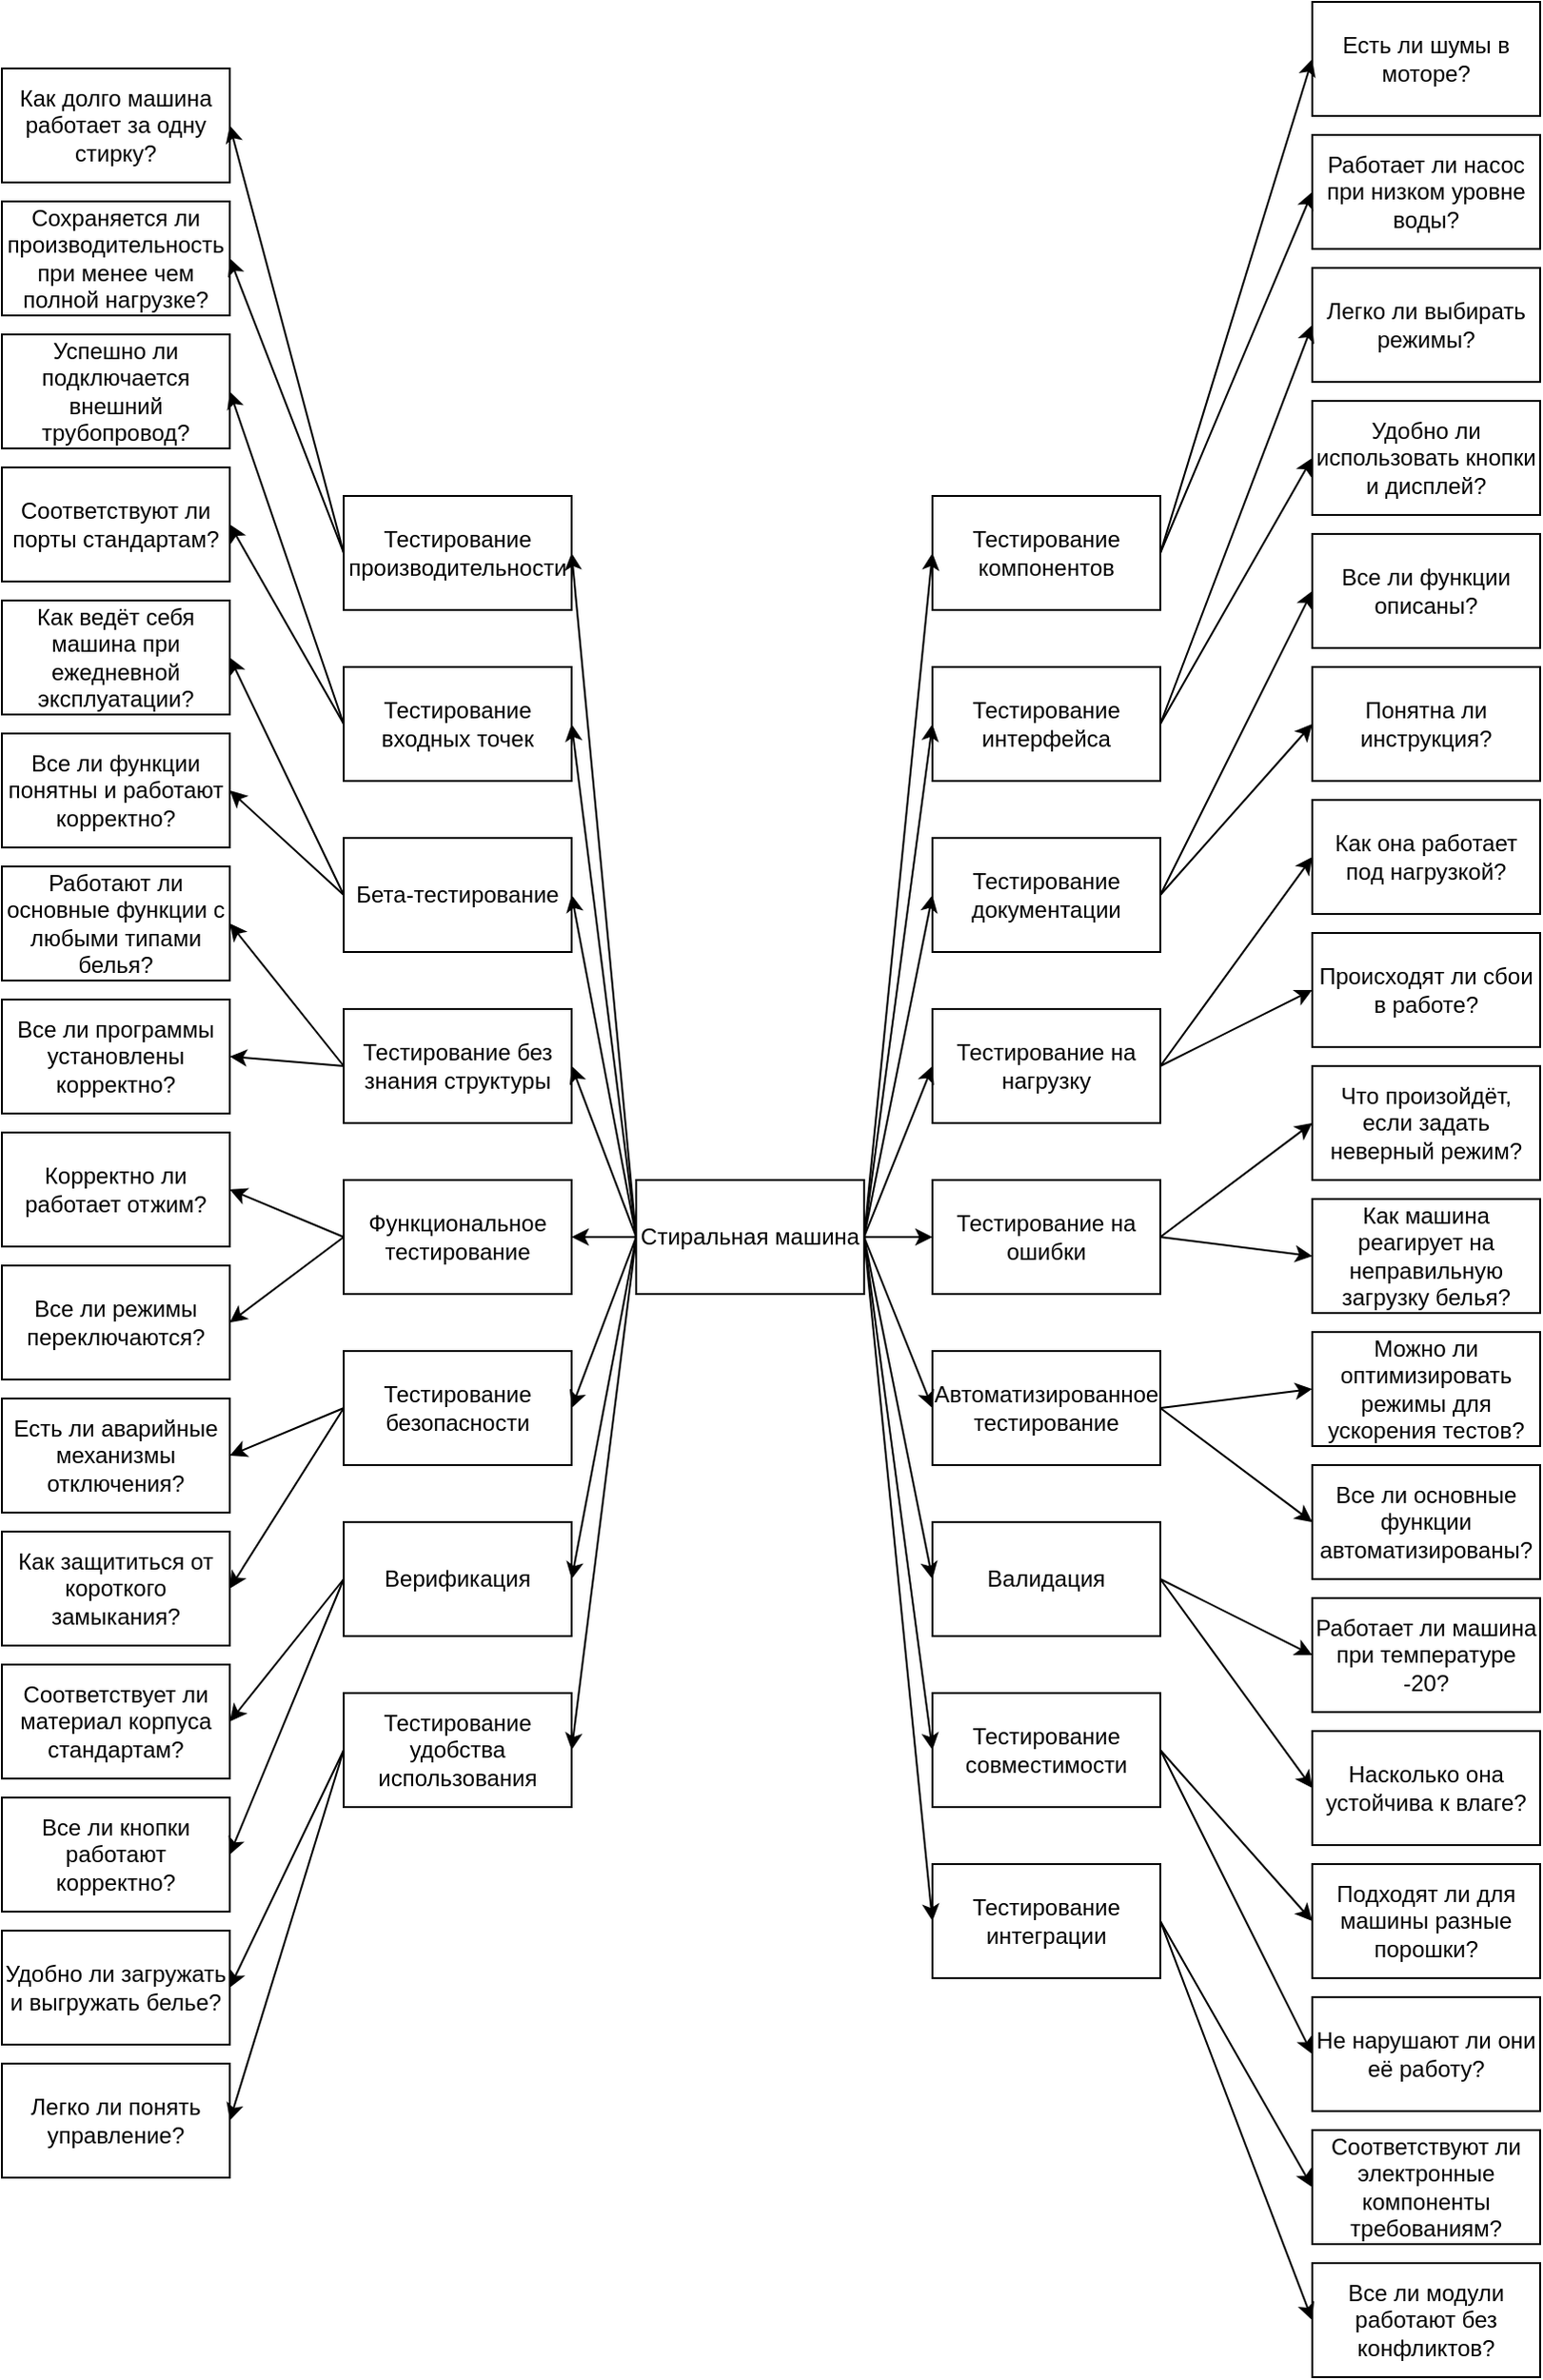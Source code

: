 <mxfile version="25.0.3">
  <diagram name="Страница — 1" id="wjrzJYwsNlsEi4L-6hIZ">
    <mxGraphModel dx="3585" dy="3119" grid="1" gridSize="10" guides="1" tooltips="1" connect="1" arrows="1" fold="1" page="1" pageScale="1" pageWidth="827" pageHeight="1169" math="0" shadow="0">
      <root>
        <mxCell id="0" />
        <mxCell id="1" parent="0" />
        <mxCell id="Vilmx3INcAm1tMFzFhpl-1" value="Стиральная машина" style="rounded=0;whiteSpace=wrap;html=1;" vertex="1" parent="1">
          <mxGeometry x="414" y="360" width="120" height="60" as="geometry" />
        </mxCell>
        <mxCell id="Vilmx3INcAm1tMFzFhpl-2" value="Тестирование на ошибки" style="rounded=0;whiteSpace=wrap;html=1;" vertex="1" parent="1">
          <mxGeometry x="570" y="360" width="120" height="60" as="geometry" />
        </mxCell>
        <mxCell id="Vilmx3INcAm1tMFzFhpl-3" value="Верификация" style="rounded=0;whiteSpace=wrap;html=1;" vertex="1" parent="1">
          <mxGeometry x="260" y="540" width="120" height="60" as="geometry" />
        </mxCell>
        <mxCell id="Vilmx3INcAm1tMFzFhpl-4" value="Валидация" style="rounded=0;whiteSpace=wrap;html=1;" vertex="1" parent="1">
          <mxGeometry x="570" y="540" width="120" height="60" as="geometry" />
        </mxCell>
        <mxCell id="Vilmx3INcAm1tMFzFhpl-5" value="Тестирование на нагрузку" style="rounded=0;whiteSpace=wrap;html=1;" vertex="1" parent="1">
          <mxGeometry x="570" y="270" width="120" height="60" as="geometry" />
        </mxCell>
        <mxCell id="Vilmx3INcAm1tMFzFhpl-6" value="Тестирование безопасности" style="rounded=0;whiteSpace=wrap;html=1;" vertex="1" parent="1">
          <mxGeometry x="260" y="450" width="120" height="60" as="geometry" />
        </mxCell>
        <mxCell id="Vilmx3INcAm1tMFzFhpl-7" value="Автоматизированное тестирование" style="rounded=0;whiteSpace=wrap;html=1;" vertex="1" parent="1">
          <mxGeometry x="570" y="450" width="120" height="60" as="geometry" />
        </mxCell>
        <mxCell id="Vilmx3INcAm1tMFzFhpl-8" value="Бета-тестирование" style="rounded=0;whiteSpace=wrap;html=1;" vertex="1" parent="1">
          <mxGeometry x="260" y="180" width="120" height="60" as="geometry" />
        </mxCell>
        <mxCell id="Vilmx3INcAm1tMFzFhpl-10" value="Функциональное тестирование" style="rounded=0;whiteSpace=wrap;html=1;" vertex="1" parent="1">
          <mxGeometry x="260" y="360" width="120" height="60" as="geometry" />
        </mxCell>
        <mxCell id="Vilmx3INcAm1tMFzFhpl-11" value="Тестирование без знания структуры" style="rounded=0;whiteSpace=wrap;html=1;" vertex="1" parent="1">
          <mxGeometry x="260" y="270" width="120" height="60" as="geometry" />
        </mxCell>
        <mxCell id="Vilmx3INcAm1tMFzFhpl-12" value="Тестирование входных точек" style="rounded=0;whiteSpace=wrap;html=1;" vertex="1" parent="1">
          <mxGeometry x="260" y="90" width="120" height="60" as="geometry" />
        </mxCell>
        <mxCell id="Vilmx3INcAm1tMFzFhpl-13" value="Тестирование интерфейса" style="rounded=0;whiteSpace=wrap;html=1;" vertex="1" parent="1">
          <mxGeometry x="570" y="90" width="120" height="60" as="geometry" />
        </mxCell>
        <mxCell id="Vilmx3INcAm1tMFzFhpl-14" value="Тестирование документации" style="rounded=0;whiteSpace=wrap;html=1;" vertex="1" parent="1">
          <mxGeometry x="570" y="180" width="120" height="60" as="geometry" />
        </mxCell>
        <mxCell id="Vilmx3INcAm1tMFzFhpl-16" value="Тестирование удобства использования" style="rounded=0;whiteSpace=wrap;html=1;" vertex="1" parent="1">
          <mxGeometry x="260" y="630" width="120" height="60" as="geometry" />
        </mxCell>
        <mxCell id="Vilmx3INcAm1tMFzFhpl-17" value="Тестирование совместимости" style="rounded=0;whiteSpace=wrap;html=1;" vertex="1" parent="1">
          <mxGeometry x="570" y="630" width="120" height="60" as="geometry" />
        </mxCell>
        <mxCell id="Vilmx3INcAm1tMFzFhpl-18" value="Тестирование производительности" style="rounded=0;whiteSpace=wrap;html=1;" vertex="1" parent="1">
          <mxGeometry x="260" width="120" height="60" as="geometry" />
        </mxCell>
        <mxCell id="Vilmx3INcAm1tMFzFhpl-19" value="Тестирование компонентов" style="rounded=0;whiteSpace=wrap;html=1;" vertex="1" parent="1">
          <mxGeometry x="570" width="120" height="60" as="geometry" />
        </mxCell>
        <mxCell id="Vilmx3INcAm1tMFzFhpl-20" value="Тестирование интеграции" style="rounded=0;whiteSpace=wrap;html=1;" vertex="1" parent="1">
          <mxGeometry x="570" y="720" width="120" height="60" as="geometry" />
        </mxCell>
        <mxCell id="Vilmx3INcAm1tMFzFhpl-21" value="" style="endArrow=classic;html=1;rounded=0;exitX=0;exitY=0.5;exitDx=0;exitDy=0;entryX=1;entryY=0.5;entryDx=0;entryDy=0;" edge="1" parent="1" source="Vilmx3INcAm1tMFzFhpl-1" target="Vilmx3INcAm1tMFzFhpl-10">
          <mxGeometry width="50" height="50" relative="1" as="geometry">
            <mxPoint x="390" y="630" as="sourcePoint" />
            <mxPoint x="440" y="580" as="targetPoint" />
          </mxGeometry>
        </mxCell>
        <mxCell id="Vilmx3INcAm1tMFzFhpl-26" value="" style="endArrow=classic;html=1;rounded=0;exitX=0;exitY=0.5;exitDx=0;exitDy=0;entryX=1;entryY=0.5;entryDx=0;entryDy=0;" edge="1" parent="1" source="Vilmx3INcAm1tMFzFhpl-1" target="Vilmx3INcAm1tMFzFhpl-11">
          <mxGeometry width="50" height="50" relative="1" as="geometry">
            <mxPoint x="390" y="430" as="sourcePoint" />
            <mxPoint x="414" y="220" as="targetPoint" />
          </mxGeometry>
        </mxCell>
        <mxCell id="Vilmx3INcAm1tMFzFhpl-27" value="" style="endArrow=classic;html=1;rounded=0;exitX=0;exitY=0.5;exitDx=0;exitDy=0;entryX=1;entryY=0.5;entryDx=0;entryDy=0;" edge="1" parent="1" source="Vilmx3INcAm1tMFzFhpl-1" target="Vilmx3INcAm1tMFzFhpl-6">
          <mxGeometry width="50" height="50" relative="1" as="geometry">
            <mxPoint x="390" y="430" as="sourcePoint" />
            <mxPoint x="440" y="380" as="targetPoint" />
          </mxGeometry>
        </mxCell>
        <mxCell id="Vilmx3INcAm1tMFzFhpl-28" value="" style="endArrow=classic;html=1;rounded=0;exitX=0;exitY=0.5;exitDx=0;exitDy=0;entryX=1;entryY=0.5;entryDx=0;entryDy=0;" edge="1" parent="1" source="Vilmx3INcAm1tMFzFhpl-1" target="Vilmx3INcAm1tMFzFhpl-3">
          <mxGeometry width="50" height="50" relative="1" as="geometry">
            <mxPoint x="390" y="630" as="sourcePoint" />
            <mxPoint x="384" y="578" as="targetPoint" />
          </mxGeometry>
        </mxCell>
        <mxCell id="Vilmx3INcAm1tMFzFhpl-29" value="" style="endArrow=classic;html=1;rounded=0;exitX=0;exitY=0.5;exitDx=0;exitDy=0;entryX=1;entryY=0.5;entryDx=0;entryDy=0;" edge="1" parent="1" source="Vilmx3INcAm1tMFzFhpl-1" target="Vilmx3INcAm1tMFzFhpl-8">
          <mxGeometry width="50" height="50" relative="1" as="geometry">
            <mxPoint x="390" y="430" as="sourcePoint" />
            <mxPoint x="440" y="380" as="targetPoint" />
          </mxGeometry>
        </mxCell>
        <mxCell id="Vilmx3INcAm1tMFzFhpl-30" value="" style="endArrow=classic;html=1;rounded=0;exitX=0;exitY=0.5;exitDx=0;exitDy=0;entryX=1;entryY=0.5;entryDx=0;entryDy=0;" edge="1" parent="1" source="Vilmx3INcAm1tMFzFhpl-1" target="Vilmx3INcAm1tMFzFhpl-16">
          <mxGeometry width="50" height="50" relative="1" as="geometry">
            <mxPoint x="440" y="540" as="sourcePoint" />
            <mxPoint x="490" y="490" as="targetPoint" />
          </mxGeometry>
        </mxCell>
        <mxCell id="Vilmx3INcAm1tMFzFhpl-31" value="" style="endArrow=classic;html=1;rounded=0;exitX=0;exitY=0.5;exitDx=0;exitDy=0;entryX=1;entryY=0.5;entryDx=0;entryDy=0;" edge="1" parent="1" source="Vilmx3INcAm1tMFzFhpl-1" target="Vilmx3INcAm1tMFzFhpl-18">
          <mxGeometry width="50" height="50" relative="1" as="geometry">
            <mxPoint x="390" y="230" as="sourcePoint" />
            <mxPoint x="440" y="180" as="targetPoint" />
          </mxGeometry>
        </mxCell>
        <mxCell id="Vilmx3INcAm1tMFzFhpl-32" value="" style="endArrow=classic;html=1;rounded=0;exitX=0;exitY=0.5;exitDx=0;exitDy=0;entryX=1;entryY=0.5;entryDx=0;entryDy=0;" edge="1" parent="1" source="Vilmx3INcAm1tMFzFhpl-1" target="Vilmx3INcAm1tMFzFhpl-12">
          <mxGeometry width="50" height="50" relative="1" as="geometry">
            <mxPoint x="390" y="230" as="sourcePoint" />
            <mxPoint x="440" y="180" as="targetPoint" />
          </mxGeometry>
        </mxCell>
        <mxCell id="Vilmx3INcAm1tMFzFhpl-33" value="" style="endArrow=classic;html=1;rounded=0;exitX=1;exitY=0.5;exitDx=0;exitDy=0;entryX=0;entryY=0.5;entryDx=0;entryDy=0;" edge="1" parent="1" source="Vilmx3INcAm1tMFzFhpl-1" target="Vilmx3INcAm1tMFzFhpl-13">
          <mxGeometry width="50" height="50" relative="1" as="geometry">
            <mxPoint x="390" y="430" as="sourcePoint" />
            <mxPoint x="440" y="380" as="targetPoint" />
          </mxGeometry>
        </mxCell>
        <mxCell id="Vilmx3INcAm1tMFzFhpl-34" value="" style="endArrow=classic;html=1;rounded=0;exitX=1;exitY=0.5;exitDx=0;exitDy=0;entryX=0;entryY=0.5;entryDx=0;entryDy=0;" edge="1" parent="1" source="Vilmx3INcAm1tMFzFhpl-1" target="Vilmx3INcAm1tMFzFhpl-19">
          <mxGeometry width="50" height="50" relative="1" as="geometry">
            <mxPoint x="390" y="430" as="sourcePoint" />
            <mxPoint x="440" y="380" as="targetPoint" />
          </mxGeometry>
        </mxCell>
        <mxCell id="Vilmx3INcAm1tMFzFhpl-35" value="" style="endArrow=classic;html=1;rounded=0;exitX=1;exitY=0.5;exitDx=0;exitDy=0;entryX=0;entryY=0.5;entryDx=0;entryDy=0;" edge="1" parent="1" source="Vilmx3INcAm1tMFzFhpl-1" target="Vilmx3INcAm1tMFzFhpl-7">
          <mxGeometry width="50" height="50" relative="1" as="geometry">
            <mxPoint x="390" y="330" as="sourcePoint" />
            <mxPoint x="440" y="280" as="targetPoint" />
          </mxGeometry>
        </mxCell>
        <mxCell id="Vilmx3INcAm1tMFzFhpl-36" value="" style="endArrow=classic;html=1;rounded=0;exitX=1;exitY=0.5;exitDx=0;exitDy=0;entryX=0;entryY=0.5;entryDx=0;entryDy=0;" edge="1" parent="1" source="Vilmx3INcAm1tMFzFhpl-1" target="Vilmx3INcAm1tMFzFhpl-2">
          <mxGeometry width="50" height="50" relative="1" as="geometry">
            <mxPoint x="390" y="330" as="sourcePoint" />
            <mxPoint x="440" y="280" as="targetPoint" />
          </mxGeometry>
        </mxCell>
        <mxCell id="Vilmx3INcAm1tMFzFhpl-37" value="" style="endArrow=classic;html=1;rounded=0;exitX=1;exitY=0.5;exitDx=0;exitDy=0;entryX=0;entryY=0.5;entryDx=0;entryDy=0;" edge="1" parent="1" source="Vilmx3INcAm1tMFzFhpl-1" target="Vilmx3INcAm1tMFzFhpl-5">
          <mxGeometry width="50" height="50" relative="1" as="geometry">
            <mxPoint x="390" y="330" as="sourcePoint" />
            <mxPoint x="440" y="280" as="targetPoint" />
          </mxGeometry>
        </mxCell>
        <mxCell id="Vilmx3INcAm1tMFzFhpl-38" value="" style="endArrow=classic;html=1;rounded=0;exitX=1;exitY=0.5;exitDx=0;exitDy=0;entryX=0;entryY=0.5;entryDx=0;entryDy=0;" edge="1" parent="1" source="Vilmx3INcAm1tMFzFhpl-1" target="Vilmx3INcAm1tMFzFhpl-14">
          <mxGeometry width="50" height="50" relative="1" as="geometry">
            <mxPoint x="390" y="330" as="sourcePoint" />
            <mxPoint x="440" y="280" as="targetPoint" />
          </mxGeometry>
        </mxCell>
        <mxCell id="Vilmx3INcAm1tMFzFhpl-40" value="" style="endArrow=classic;html=1;rounded=0;exitX=1;exitY=0.5;exitDx=0;exitDy=0;entryX=0;entryY=0.5;entryDx=0;entryDy=0;" edge="1" parent="1" source="Vilmx3INcAm1tMFzFhpl-1" target="Vilmx3INcAm1tMFzFhpl-20">
          <mxGeometry width="50" height="50" relative="1" as="geometry">
            <mxPoint x="390" y="630" as="sourcePoint" />
            <mxPoint x="440" y="580" as="targetPoint" />
          </mxGeometry>
        </mxCell>
        <mxCell id="Vilmx3INcAm1tMFzFhpl-41" value="" style="endArrow=classic;html=1;rounded=0;exitX=1;exitY=0.5;exitDx=0;exitDy=0;entryX=0;entryY=0.5;entryDx=0;entryDy=0;" edge="1" parent="1" source="Vilmx3INcAm1tMFzFhpl-1" target="Vilmx3INcAm1tMFzFhpl-17">
          <mxGeometry width="50" height="50" relative="1" as="geometry">
            <mxPoint x="390" y="630" as="sourcePoint" />
            <mxPoint x="440" y="580" as="targetPoint" />
          </mxGeometry>
        </mxCell>
        <mxCell id="Vilmx3INcAm1tMFzFhpl-42" value="" style="endArrow=classic;html=1;rounded=0;exitX=1;exitY=0.5;exitDx=0;exitDy=0;entryX=0;entryY=0.5;entryDx=0;entryDy=0;" edge="1" parent="1" source="Vilmx3INcAm1tMFzFhpl-1" target="Vilmx3INcAm1tMFzFhpl-4">
          <mxGeometry width="50" height="50" relative="1" as="geometry">
            <mxPoint x="390" y="630" as="sourcePoint" />
            <mxPoint x="440" y="580" as="targetPoint" />
          </mxGeometry>
        </mxCell>
        <mxCell id="Vilmx3INcAm1tMFzFhpl-43" value="Как ведёт себя машина при ежедневной эксплуатации?" style="rounded=0;whiteSpace=wrap;html=1;" vertex="1" parent="1">
          <mxGeometry x="80" y="55" width="120" height="60" as="geometry" />
        </mxCell>
        <mxCell id="Vilmx3INcAm1tMFzFhpl-44" value="Все ли функции понятны и работают корректно?" style="rounded=0;whiteSpace=wrap;html=1;" vertex="1" parent="1">
          <mxGeometry x="80" y="125" width="120" height="60" as="geometry" />
        </mxCell>
        <mxCell id="Vilmx3INcAm1tMFzFhpl-45" value="" style="endArrow=classic;html=1;rounded=0;exitX=0;exitY=0.5;exitDx=0;exitDy=0;entryX=1;entryY=0.5;entryDx=0;entryDy=0;" edge="1" parent="1" source="Vilmx3INcAm1tMFzFhpl-8" target="Vilmx3INcAm1tMFzFhpl-44">
          <mxGeometry width="50" height="50" relative="1" as="geometry">
            <mxPoint x="390" y="430" as="sourcePoint" />
            <mxPoint x="440" y="380" as="targetPoint" />
          </mxGeometry>
        </mxCell>
        <mxCell id="Vilmx3INcAm1tMFzFhpl-46" value="" style="endArrow=classic;html=1;rounded=0;exitX=0;exitY=0.5;exitDx=0;exitDy=0;entryX=1;entryY=0.5;entryDx=0;entryDy=0;" edge="1" parent="1" source="Vilmx3INcAm1tMFzFhpl-8" target="Vilmx3INcAm1tMFzFhpl-43">
          <mxGeometry width="50" height="50" relative="1" as="geometry">
            <mxPoint x="390" y="430" as="sourcePoint" />
            <mxPoint x="440" y="380" as="targetPoint" />
          </mxGeometry>
        </mxCell>
        <mxCell id="Vilmx3INcAm1tMFzFhpl-47" value="Все ли основные функции автоматизированы?" style="rounded=0;whiteSpace=wrap;html=1;" vertex="1" parent="1">
          <mxGeometry x="770" y="510" width="120" height="60" as="geometry" />
        </mxCell>
        <mxCell id="Vilmx3INcAm1tMFzFhpl-48" value="Можно ли оптимизировать режимы для ускорения тестов?" style="rounded=0;whiteSpace=wrap;html=1;" vertex="1" parent="1">
          <mxGeometry x="770" y="440" width="120" height="60" as="geometry" />
        </mxCell>
        <mxCell id="Vilmx3INcAm1tMFzFhpl-49" value="" style="endArrow=classic;html=1;rounded=0;exitX=1;exitY=0.5;exitDx=0;exitDy=0;entryX=0;entryY=0.5;entryDx=0;entryDy=0;" edge="1" parent="1" source="Vilmx3INcAm1tMFzFhpl-7" target="Vilmx3INcAm1tMFzFhpl-47">
          <mxGeometry width="50" height="50" relative="1" as="geometry">
            <mxPoint x="390" y="530" as="sourcePoint" />
            <mxPoint x="720" y="510" as="targetPoint" />
          </mxGeometry>
        </mxCell>
        <mxCell id="Vilmx3INcAm1tMFzFhpl-50" value="" style="endArrow=classic;html=1;rounded=0;exitX=1;exitY=0.5;exitDx=0;exitDy=0;entryX=0;entryY=0.5;entryDx=0;entryDy=0;" edge="1" parent="1" source="Vilmx3INcAm1tMFzFhpl-7" target="Vilmx3INcAm1tMFzFhpl-48">
          <mxGeometry width="50" height="50" relative="1" as="geometry">
            <mxPoint x="390" y="530" as="sourcePoint" />
            <mxPoint x="440" y="480" as="targetPoint" />
          </mxGeometry>
        </mxCell>
        <mxCell id="Vilmx3INcAm1tMFzFhpl-51" value="Насколько она устойчива к влаге?" style="rounded=0;whiteSpace=wrap;html=1;" vertex="1" parent="1">
          <mxGeometry x="770" y="650" width="120" height="60" as="geometry" />
        </mxCell>
        <mxCell id="Vilmx3INcAm1tMFzFhpl-52" value="Работает ли машина при температуре -20?" style="rounded=0;whiteSpace=wrap;html=1;" vertex="1" parent="1">
          <mxGeometry x="770" y="580" width="120" height="60" as="geometry" />
        </mxCell>
        <mxCell id="Vilmx3INcAm1tMFzFhpl-53" value="" style="endArrow=classic;html=1;rounded=0;exitX=1;exitY=0.5;exitDx=0;exitDy=0;entryX=0;entryY=0.5;entryDx=0;entryDy=0;" edge="1" parent="1" source="Vilmx3INcAm1tMFzFhpl-4" target="Vilmx3INcAm1tMFzFhpl-51">
          <mxGeometry width="50" height="50" relative="1" as="geometry">
            <mxPoint x="390" y="630" as="sourcePoint" />
            <mxPoint x="440" y="580" as="targetPoint" />
          </mxGeometry>
        </mxCell>
        <mxCell id="Vilmx3INcAm1tMFzFhpl-54" value="" style="endArrow=classic;html=1;rounded=0;exitX=1;exitY=0.5;exitDx=0;exitDy=0;entryX=0;entryY=0.5;entryDx=0;entryDy=0;" edge="1" parent="1" source="Vilmx3INcAm1tMFzFhpl-4" target="Vilmx3INcAm1tMFzFhpl-52">
          <mxGeometry width="50" height="50" relative="1" as="geometry">
            <mxPoint x="390" y="630" as="sourcePoint" />
            <mxPoint x="440" y="580" as="targetPoint" />
          </mxGeometry>
        </mxCell>
        <mxCell id="Vilmx3INcAm1tMFzFhpl-55" value="Все ли кнопки работают корректно?" style="rounded=0;whiteSpace=wrap;html=1;" vertex="1" parent="1">
          <mxGeometry x="80" y="685" width="120" height="60" as="geometry" />
        </mxCell>
        <mxCell id="Vilmx3INcAm1tMFzFhpl-56" value="Соответствует ли материал корпуса стандартам?" style="rounded=0;whiteSpace=wrap;html=1;" vertex="1" parent="1">
          <mxGeometry x="80" y="615" width="120" height="60" as="geometry" />
        </mxCell>
        <mxCell id="Vilmx3INcAm1tMFzFhpl-57" value="" style="endArrow=classic;html=1;rounded=0;exitX=0;exitY=0.5;exitDx=0;exitDy=0;entryX=1;entryY=0.5;entryDx=0;entryDy=0;" edge="1" parent="1" source="Vilmx3INcAm1tMFzFhpl-3" target="Vilmx3INcAm1tMFzFhpl-55">
          <mxGeometry width="50" height="50" relative="1" as="geometry">
            <mxPoint x="390" y="630" as="sourcePoint" />
            <mxPoint x="440" y="580" as="targetPoint" />
          </mxGeometry>
        </mxCell>
        <mxCell id="Vilmx3INcAm1tMFzFhpl-58" value="" style="endArrow=classic;html=1;rounded=0;exitX=0;exitY=0.5;exitDx=0;exitDy=0;entryX=1;entryY=0.5;entryDx=0;entryDy=0;" edge="1" parent="1" source="Vilmx3INcAm1tMFzFhpl-3" target="Vilmx3INcAm1tMFzFhpl-56">
          <mxGeometry width="50" height="50" relative="1" as="geometry">
            <mxPoint x="390" y="630" as="sourcePoint" />
            <mxPoint x="440" y="580" as="targetPoint" />
          </mxGeometry>
        </mxCell>
        <mxCell id="Vilmx3INcAm1tMFzFhpl-59" value="Есть ли аварийные механизмы отключения?" style="rounded=0;whiteSpace=wrap;html=1;" vertex="1" parent="1">
          <mxGeometry x="80" y="475" width="120" height="60" as="geometry" />
        </mxCell>
        <mxCell id="Vilmx3INcAm1tMFzFhpl-60" value="Как защититься от короткого замыкания?" style="rounded=0;whiteSpace=wrap;html=1;" vertex="1" parent="1">
          <mxGeometry x="80" y="545" width="120" height="60" as="geometry" />
        </mxCell>
        <mxCell id="Vilmx3INcAm1tMFzFhpl-61" value="" style="endArrow=classic;html=1;rounded=0;exitX=0;exitY=0.5;exitDx=0;exitDy=0;entryX=1;entryY=0.5;entryDx=0;entryDy=0;" edge="1" parent="1" source="Vilmx3INcAm1tMFzFhpl-6" target="Vilmx3INcAm1tMFzFhpl-60">
          <mxGeometry width="50" height="50" relative="1" as="geometry">
            <mxPoint x="390" y="530" as="sourcePoint" />
            <mxPoint x="440" y="480" as="targetPoint" />
          </mxGeometry>
        </mxCell>
        <mxCell id="Vilmx3INcAm1tMFzFhpl-62" value="" style="endArrow=classic;html=1;rounded=0;exitX=0;exitY=0.5;exitDx=0;exitDy=0;entryX=1;entryY=0.5;entryDx=0;entryDy=0;" edge="1" parent="1" source="Vilmx3INcAm1tMFzFhpl-6" target="Vilmx3INcAm1tMFzFhpl-59">
          <mxGeometry width="50" height="50" relative="1" as="geometry">
            <mxPoint x="390" y="530" as="sourcePoint" />
            <mxPoint x="440" y="480" as="targetPoint" />
          </mxGeometry>
        </mxCell>
        <mxCell id="Vilmx3INcAm1tMFzFhpl-63" value="Как машина реагирует на неправильную загрузку белья?" style="rounded=0;whiteSpace=wrap;html=1;" vertex="1" parent="1">
          <mxGeometry x="770" y="370" width="120" height="60" as="geometry" />
        </mxCell>
        <mxCell id="Vilmx3INcAm1tMFzFhpl-64" value="Что произойдёт, если задать неверный режим?" style="rounded=0;whiteSpace=wrap;html=1;" vertex="1" parent="1">
          <mxGeometry x="770" y="300" width="120" height="60" as="geometry" />
        </mxCell>
        <mxCell id="Vilmx3INcAm1tMFzFhpl-65" value="" style="endArrow=classic;html=1;rounded=0;exitX=1;exitY=0.5;exitDx=0;exitDy=0;entryX=0;entryY=0.5;entryDx=0;entryDy=0;" edge="1" parent="1" source="Vilmx3INcAm1tMFzFhpl-2" target="Vilmx3INcAm1tMFzFhpl-63">
          <mxGeometry width="50" height="50" relative="1" as="geometry">
            <mxPoint x="390" y="530" as="sourcePoint" />
            <mxPoint x="440" y="480" as="targetPoint" />
          </mxGeometry>
        </mxCell>
        <mxCell id="Vilmx3INcAm1tMFzFhpl-66" value="" style="endArrow=classic;html=1;rounded=0;exitX=1;exitY=0.5;exitDx=0;exitDy=0;entryX=0;entryY=0.5;entryDx=0;entryDy=0;" edge="1" parent="1" source="Vilmx3INcAm1tMFzFhpl-2" target="Vilmx3INcAm1tMFzFhpl-64">
          <mxGeometry width="50" height="50" relative="1" as="geometry">
            <mxPoint x="390" y="530" as="sourcePoint" />
            <mxPoint x="440" y="480" as="targetPoint" />
          </mxGeometry>
        </mxCell>
        <mxCell id="Vilmx3INcAm1tMFzFhpl-67" value="Как она работает под нагрузкой?" style="rounded=0;whiteSpace=wrap;html=1;" vertex="1" parent="1">
          <mxGeometry x="770" y="160" width="120" height="60" as="geometry" />
        </mxCell>
        <mxCell id="Vilmx3INcAm1tMFzFhpl-68" value="Происходят ли сбои в работе?" style="rounded=0;whiteSpace=wrap;html=1;" vertex="1" parent="1">
          <mxGeometry x="770" y="230" width="120" height="60" as="geometry" />
        </mxCell>
        <mxCell id="Vilmx3INcAm1tMFzFhpl-69" value="" style="endArrow=classic;html=1;rounded=0;exitX=1;exitY=0.5;exitDx=0;exitDy=0;entryX=0;entryY=0.5;entryDx=0;entryDy=0;" edge="1" parent="1" source="Vilmx3INcAm1tMFzFhpl-5" target="Vilmx3INcAm1tMFzFhpl-68">
          <mxGeometry width="50" height="50" relative="1" as="geometry">
            <mxPoint x="390" y="330" as="sourcePoint" />
            <mxPoint x="440" y="280" as="targetPoint" />
          </mxGeometry>
        </mxCell>
        <mxCell id="Vilmx3INcAm1tMFzFhpl-70" value="" style="endArrow=classic;html=1;rounded=0;exitX=1;exitY=0.5;exitDx=0;exitDy=0;entryX=0;entryY=0.5;entryDx=0;entryDy=0;" edge="1" parent="1" source="Vilmx3INcAm1tMFzFhpl-5" target="Vilmx3INcAm1tMFzFhpl-67">
          <mxGeometry width="50" height="50" relative="1" as="geometry">
            <mxPoint x="390" y="330" as="sourcePoint" />
            <mxPoint x="440" y="280" as="targetPoint" />
          </mxGeometry>
        </mxCell>
        <mxCell id="Vilmx3INcAm1tMFzFhpl-71" value="Все ли функции описаны?" style="rounded=0;whiteSpace=wrap;html=1;" vertex="1" parent="1">
          <mxGeometry x="770" y="20" width="120" height="60" as="geometry" />
        </mxCell>
        <mxCell id="Vilmx3INcAm1tMFzFhpl-72" value="Понятна ли инструкция?" style="rounded=0;whiteSpace=wrap;html=1;" vertex="1" parent="1">
          <mxGeometry x="770" y="90" width="120" height="60" as="geometry" />
        </mxCell>
        <mxCell id="Vilmx3INcAm1tMFzFhpl-73" value="" style="endArrow=classic;html=1;rounded=0;exitX=1;exitY=0.5;exitDx=0;exitDy=0;entryX=0;entryY=0.5;entryDx=0;entryDy=0;" edge="1" parent="1" source="Vilmx3INcAm1tMFzFhpl-14" target="Vilmx3INcAm1tMFzFhpl-72">
          <mxGeometry width="50" height="50" relative="1" as="geometry">
            <mxPoint x="390" y="230" as="sourcePoint" />
            <mxPoint x="440" y="180" as="targetPoint" />
          </mxGeometry>
        </mxCell>
        <mxCell id="Vilmx3INcAm1tMFzFhpl-74" value="" style="endArrow=classic;html=1;rounded=0;exitX=1;exitY=0.5;exitDx=0;exitDy=0;entryX=0;entryY=0.5;entryDx=0;entryDy=0;" edge="1" parent="1" source="Vilmx3INcAm1tMFzFhpl-14" target="Vilmx3INcAm1tMFzFhpl-71">
          <mxGeometry width="50" height="50" relative="1" as="geometry">
            <mxPoint x="390" y="230" as="sourcePoint" />
            <mxPoint x="440" y="180" as="targetPoint" />
          </mxGeometry>
        </mxCell>
        <mxCell id="Vilmx3INcAm1tMFzFhpl-75" value="Легко ли выбирать режимы?" style="rounded=0;whiteSpace=wrap;html=1;" vertex="1" parent="1">
          <mxGeometry x="770" y="-120" width="120" height="60" as="geometry" />
        </mxCell>
        <mxCell id="Vilmx3INcAm1tMFzFhpl-76" value="Удобно ли использовать кнопки и дисплей?" style="rounded=0;whiteSpace=wrap;html=1;" vertex="1" parent="1">
          <mxGeometry x="770" y="-50" width="120" height="60" as="geometry" />
        </mxCell>
        <mxCell id="Vilmx3INcAm1tMFzFhpl-77" value="" style="endArrow=classic;html=1;rounded=0;exitX=1;exitY=0.5;exitDx=0;exitDy=0;entryX=0;entryY=0.5;entryDx=0;entryDy=0;" edge="1" parent="1" source="Vilmx3INcAm1tMFzFhpl-13" target="Vilmx3INcAm1tMFzFhpl-75">
          <mxGeometry width="50" height="50" relative="1" as="geometry">
            <mxPoint x="390" y="330" as="sourcePoint" />
            <mxPoint x="440" y="280" as="targetPoint" />
          </mxGeometry>
        </mxCell>
        <mxCell id="Vilmx3INcAm1tMFzFhpl-78" value="" style="endArrow=classic;html=1;rounded=0;exitX=1;exitY=0.5;exitDx=0;exitDy=0;entryX=0;entryY=0.5;entryDx=0;entryDy=0;" edge="1" parent="1" source="Vilmx3INcAm1tMFzFhpl-13" target="Vilmx3INcAm1tMFzFhpl-76">
          <mxGeometry width="50" height="50" relative="1" as="geometry">
            <mxPoint x="390" y="330" as="sourcePoint" />
            <mxPoint x="440" y="280" as="targetPoint" />
          </mxGeometry>
        </mxCell>
        <mxCell id="Vilmx3INcAm1tMFzFhpl-79" value="Успешно ли подключается внешний трубопровод?" style="rounded=0;whiteSpace=wrap;html=1;" vertex="1" parent="1">
          <mxGeometry x="80" y="-85" width="120" height="60" as="geometry" />
        </mxCell>
        <mxCell id="Vilmx3INcAm1tMFzFhpl-80" value="Соответствуют ли порты стандартам?" style="rounded=0;whiteSpace=wrap;html=1;" vertex="1" parent="1">
          <mxGeometry x="80" y="-15" width="120" height="60" as="geometry" />
        </mxCell>
        <mxCell id="Vilmx3INcAm1tMFzFhpl-81" value="" style="endArrow=classic;html=1;rounded=0;exitX=0;exitY=0.5;exitDx=0;exitDy=0;entryX=1;entryY=0.5;entryDx=0;entryDy=0;" edge="1" parent="1" source="Vilmx3INcAm1tMFzFhpl-12" target="Vilmx3INcAm1tMFzFhpl-79">
          <mxGeometry width="50" height="50" relative="1" as="geometry">
            <mxPoint x="390" y="330" as="sourcePoint" />
            <mxPoint x="440" y="280" as="targetPoint" />
          </mxGeometry>
        </mxCell>
        <mxCell id="Vilmx3INcAm1tMFzFhpl-82" value="" style="endArrow=classic;html=1;rounded=0;exitX=0;exitY=0.5;exitDx=0;exitDy=0;entryX=1;entryY=0.5;entryDx=0;entryDy=0;" edge="1" parent="1" source="Vilmx3INcAm1tMFzFhpl-12" target="Vilmx3INcAm1tMFzFhpl-80">
          <mxGeometry width="50" height="50" relative="1" as="geometry">
            <mxPoint x="390" y="330" as="sourcePoint" />
            <mxPoint x="440" y="280" as="targetPoint" />
          </mxGeometry>
        </mxCell>
        <mxCell id="Vilmx3INcAm1tMFzFhpl-83" value="Все ли программы установлены корректно?" style="rounded=0;whiteSpace=wrap;html=1;" vertex="1" parent="1">
          <mxGeometry x="80" y="265" width="120" height="60" as="geometry" />
        </mxCell>
        <mxCell id="Vilmx3INcAm1tMFzFhpl-84" value="Работают ли основные функции с любыми типами белья?" style="rounded=0;whiteSpace=wrap;html=1;" vertex="1" parent="1">
          <mxGeometry x="80" y="195" width="120" height="60" as="geometry" />
        </mxCell>
        <mxCell id="Vilmx3INcAm1tMFzFhpl-85" value="" style="endArrow=classic;html=1;rounded=0;exitX=0;exitY=0.5;exitDx=0;exitDy=0;entryX=1;entryY=0.5;entryDx=0;entryDy=0;" edge="1" parent="1" source="Vilmx3INcAm1tMFzFhpl-11" target="Vilmx3INcAm1tMFzFhpl-83">
          <mxGeometry width="50" height="50" relative="1" as="geometry">
            <mxPoint x="390" y="430" as="sourcePoint" />
            <mxPoint x="440" y="380" as="targetPoint" />
          </mxGeometry>
        </mxCell>
        <mxCell id="Vilmx3INcAm1tMFzFhpl-86" value="" style="endArrow=classic;html=1;rounded=0;exitX=0;exitY=0.5;exitDx=0;exitDy=0;entryX=1;entryY=0.5;entryDx=0;entryDy=0;" edge="1" parent="1" source="Vilmx3INcAm1tMFzFhpl-11" target="Vilmx3INcAm1tMFzFhpl-84">
          <mxGeometry width="50" height="50" relative="1" as="geometry">
            <mxPoint x="390" y="430" as="sourcePoint" />
            <mxPoint x="440" y="380" as="targetPoint" />
          </mxGeometry>
        </mxCell>
        <mxCell id="Vilmx3INcAm1tMFzFhpl-87" value="Все ли режимы переключаются?" style="rounded=0;whiteSpace=wrap;html=1;" vertex="1" parent="1">
          <mxGeometry x="80" y="405" width="120" height="60" as="geometry" />
        </mxCell>
        <mxCell id="Vilmx3INcAm1tMFzFhpl-88" value="Корректно ли работает отжим?" style="rounded=0;whiteSpace=wrap;html=1;" vertex="1" parent="1">
          <mxGeometry x="80" y="335" width="120" height="60" as="geometry" />
        </mxCell>
        <mxCell id="Vilmx3INcAm1tMFzFhpl-89" value="" style="endArrow=classic;html=1;rounded=0;exitX=0;exitY=0.5;exitDx=0;exitDy=0;entryX=1;entryY=0.5;entryDx=0;entryDy=0;" edge="1" parent="1" source="Vilmx3INcAm1tMFzFhpl-10" target="Vilmx3INcAm1tMFzFhpl-87">
          <mxGeometry width="50" height="50" relative="1" as="geometry">
            <mxPoint x="390" y="630" as="sourcePoint" />
            <mxPoint x="440" y="580" as="targetPoint" />
          </mxGeometry>
        </mxCell>
        <mxCell id="Vilmx3INcAm1tMFzFhpl-90" value="" style="endArrow=classic;html=1;rounded=0;exitX=0;exitY=0.5;exitDx=0;exitDy=0;entryX=1;entryY=0.5;entryDx=0;entryDy=0;" edge="1" parent="1" source="Vilmx3INcAm1tMFzFhpl-10" target="Vilmx3INcAm1tMFzFhpl-88">
          <mxGeometry width="50" height="50" relative="1" as="geometry">
            <mxPoint x="390" y="630" as="sourcePoint" />
            <mxPoint x="440" y="580" as="targetPoint" />
          </mxGeometry>
        </mxCell>
        <mxCell id="Vilmx3INcAm1tMFzFhpl-91" value="Легко ли понять управление?" style="rounded=0;whiteSpace=wrap;html=1;" vertex="1" parent="1">
          <mxGeometry x="80" y="825" width="120" height="60" as="geometry" />
        </mxCell>
        <mxCell id="Vilmx3INcAm1tMFzFhpl-92" value="Удобно ли загружать и выгружать белье?" style="rounded=0;whiteSpace=wrap;html=1;" vertex="1" parent="1">
          <mxGeometry x="80" y="755" width="120" height="60" as="geometry" />
        </mxCell>
        <mxCell id="Vilmx3INcAm1tMFzFhpl-93" value="" style="endArrow=classic;html=1;rounded=0;exitX=0;exitY=0.5;exitDx=0;exitDy=0;entryX=1;entryY=0.5;entryDx=0;entryDy=0;" edge="1" parent="1" source="Vilmx3INcAm1tMFzFhpl-16" target="Vilmx3INcAm1tMFzFhpl-91">
          <mxGeometry width="50" height="50" relative="1" as="geometry">
            <mxPoint x="390" y="710" as="sourcePoint" />
            <mxPoint x="440" y="660" as="targetPoint" />
          </mxGeometry>
        </mxCell>
        <mxCell id="Vilmx3INcAm1tMFzFhpl-94" value="" style="endArrow=classic;html=1;rounded=0;exitX=0;exitY=0.5;exitDx=0;exitDy=0;entryX=1;entryY=0.5;entryDx=0;entryDy=0;" edge="1" parent="1" source="Vilmx3INcAm1tMFzFhpl-16" target="Vilmx3INcAm1tMFzFhpl-92">
          <mxGeometry width="50" height="50" relative="1" as="geometry">
            <mxPoint x="390" y="710" as="sourcePoint" />
            <mxPoint x="440" y="660" as="targetPoint" />
          </mxGeometry>
        </mxCell>
        <mxCell id="Vilmx3INcAm1tMFzFhpl-95" value="Не нарушают ли они её работу?" style="rounded=0;whiteSpace=wrap;html=1;" vertex="1" parent="1">
          <mxGeometry x="770" y="790" width="120" height="60" as="geometry" />
        </mxCell>
        <mxCell id="Vilmx3INcAm1tMFzFhpl-96" value="Подходят ли для машины разные порошки?" style="rounded=0;whiteSpace=wrap;html=1;" vertex="1" parent="1">
          <mxGeometry x="770" y="720" width="120" height="60" as="geometry" />
        </mxCell>
        <mxCell id="Vilmx3INcAm1tMFzFhpl-97" value="" style="endArrow=classic;html=1;rounded=0;exitX=1;exitY=0.5;exitDx=0;exitDy=0;entryX=0;entryY=0.5;entryDx=0;entryDy=0;" edge="1" parent="1" source="Vilmx3INcAm1tMFzFhpl-17" target="Vilmx3INcAm1tMFzFhpl-95">
          <mxGeometry width="50" height="50" relative="1" as="geometry">
            <mxPoint x="610" y="680" as="sourcePoint" />
            <mxPoint x="660" y="630" as="targetPoint" />
          </mxGeometry>
        </mxCell>
        <mxCell id="Vilmx3INcAm1tMFzFhpl-98" value="" style="endArrow=classic;html=1;rounded=0;exitX=1;exitY=0.5;exitDx=0;exitDy=0;entryX=0;entryY=0.5;entryDx=0;entryDy=0;" edge="1" parent="1" source="Vilmx3INcAm1tMFzFhpl-17" target="Vilmx3INcAm1tMFzFhpl-96">
          <mxGeometry width="50" height="50" relative="1" as="geometry">
            <mxPoint x="610" y="680" as="sourcePoint" />
            <mxPoint x="660" y="630" as="targetPoint" />
          </mxGeometry>
        </mxCell>
        <mxCell id="Vilmx3INcAm1tMFzFhpl-99" value="Как долго машина работает за одну стирку?" style="rounded=0;whiteSpace=wrap;html=1;" vertex="1" parent="1">
          <mxGeometry x="80" y="-225" width="120" height="60" as="geometry" />
        </mxCell>
        <mxCell id="Vilmx3INcAm1tMFzFhpl-100" value="Сохраняется ли производительность при менее чем полной нагрузке?" style="rounded=0;whiteSpace=wrap;html=1;" vertex="1" parent="1">
          <mxGeometry x="80" y="-155" width="120" height="60" as="geometry" />
        </mxCell>
        <mxCell id="Vilmx3INcAm1tMFzFhpl-101" value="" style="endArrow=classic;html=1;rounded=0;exitX=0;exitY=0.5;exitDx=0;exitDy=0;entryX=1;entryY=0.5;entryDx=0;entryDy=0;" edge="1" parent="1" source="Vilmx3INcAm1tMFzFhpl-18" target="Vilmx3INcAm1tMFzFhpl-99">
          <mxGeometry width="50" height="50" relative="1" as="geometry">
            <mxPoint x="610" y="-10" as="sourcePoint" />
            <mxPoint x="660" y="-60" as="targetPoint" />
          </mxGeometry>
        </mxCell>
        <mxCell id="Vilmx3INcAm1tMFzFhpl-102" value="" style="endArrow=classic;html=1;rounded=0;exitX=0;exitY=0.5;exitDx=0;exitDy=0;entryX=1;entryY=0.5;entryDx=0;entryDy=0;" edge="1" parent="1" source="Vilmx3INcAm1tMFzFhpl-18" target="Vilmx3INcAm1tMFzFhpl-100">
          <mxGeometry width="50" height="50" relative="1" as="geometry">
            <mxPoint x="610" y="-10" as="sourcePoint" />
            <mxPoint x="660" y="-60" as="targetPoint" />
          </mxGeometry>
        </mxCell>
        <mxCell id="Vilmx3INcAm1tMFzFhpl-103" value="Есть ли шумы в моторе?" style="rounded=0;whiteSpace=wrap;html=1;" vertex="1" parent="1">
          <mxGeometry x="770" y="-260" width="120" height="60" as="geometry" />
        </mxCell>
        <mxCell id="Vilmx3INcAm1tMFzFhpl-104" value="Работает ли насос при низком уровне воды?" style="rounded=0;whiteSpace=wrap;html=1;" vertex="1" parent="1">
          <mxGeometry x="770" y="-190" width="120" height="60" as="geometry" />
        </mxCell>
        <mxCell id="Vilmx3INcAm1tMFzFhpl-105" value="" style="endArrow=classic;html=1;rounded=0;exitX=1;exitY=0.5;exitDx=0;exitDy=0;entryX=0;entryY=0.5;entryDx=0;entryDy=0;" edge="1" parent="1" source="Vilmx3INcAm1tMFzFhpl-19" target="Vilmx3INcAm1tMFzFhpl-103">
          <mxGeometry width="50" height="50" relative="1" as="geometry">
            <mxPoint x="610" y="220" as="sourcePoint" />
            <mxPoint x="660" y="170" as="targetPoint" />
          </mxGeometry>
        </mxCell>
        <mxCell id="Vilmx3INcAm1tMFzFhpl-106" value="" style="endArrow=classic;html=1;rounded=0;exitX=1;exitY=0.5;exitDx=0;exitDy=0;entryX=0;entryY=0.5;entryDx=0;entryDy=0;" edge="1" parent="1" source="Vilmx3INcAm1tMFzFhpl-19" target="Vilmx3INcAm1tMFzFhpl-104">
          <mxGeometry width="50" height="50" relative="1" as="geometry">
            <mxPoint x="610" y="220" as="sourcePoint" />
            <mxPoint x="660" y="170" as="targetPoint" />
          </mxGeometry>
        </mxCell>
        <mxCell id="Vilmx3INcAm1tMFzFhpl-107" value="Все ли модули работают без конфликтов?" style="rounded=0;whiteSpace=wrap;html=1;" vertex="1" parent="1">
          <mxGeometry x="770" y="930" width="120" height="60" as="geometry" />
        </mxCell>
        <mxCell id="Vilmx3INcAm1tMFzFhpl-108" value="Соответствуют ли электронные компоненты требованиям?" style="rounded=0;whiteSpace=wrap;html=1;" vertex="1" parent="1">
          <mxGeometry x="770" y="860" width="120" height="60" as="geometry" />
        </mxCell>
        <mxCell id="Vilmx3INcAm1tMFzFhpl-109" value="" style="endArrow=classic;html=1;rounded=0;exitX=1;exitY=0.5;exitDx=0;exitDy=0;entryX=0;entryY=0.5;entryDx=0;entryDy=0;" edge="1" parent="1" source="Vilmx3INcAm1tMFzFhpl-20" target="Vilmx3INcAm1tMFzFhpl-107">
          <mxGeometry width="50" height="50" relative="1" as="geometry">
            <mxPoint x="610" y="930" as="sourcePoint" />
            <mxPoint x="660" y="880" as="targetPoint" />
          </mxGeometry>
        </mxCell>
        <mxCell id="Vilmx3INcAm1tMFzFhpl-110" value="" style="endArrow=classic;html=1;rounded=0;exitX=1;exitY=0.5;exitDx=0;exitDy=0;entryX=0;entryY=0.5;entryDx=0;entryDy=0;" edge="1" parent="1" source="Vilmx3INcAm1tMFzFhpl-20" target="Vilmx3INcAm1tMFzFhpl-108">
          <mxGeometry width="50" height="50" relative="1" as="geometry">
            <mxPoint x="610" y="930" as="sourcePoint" />
            <mxPoint x="660" y="880" as="targetPoint" />
          </mxGeometry>
        </mxCell>
      </root>
    </mxGraphModel>
  </diagram>
</mxfile>
